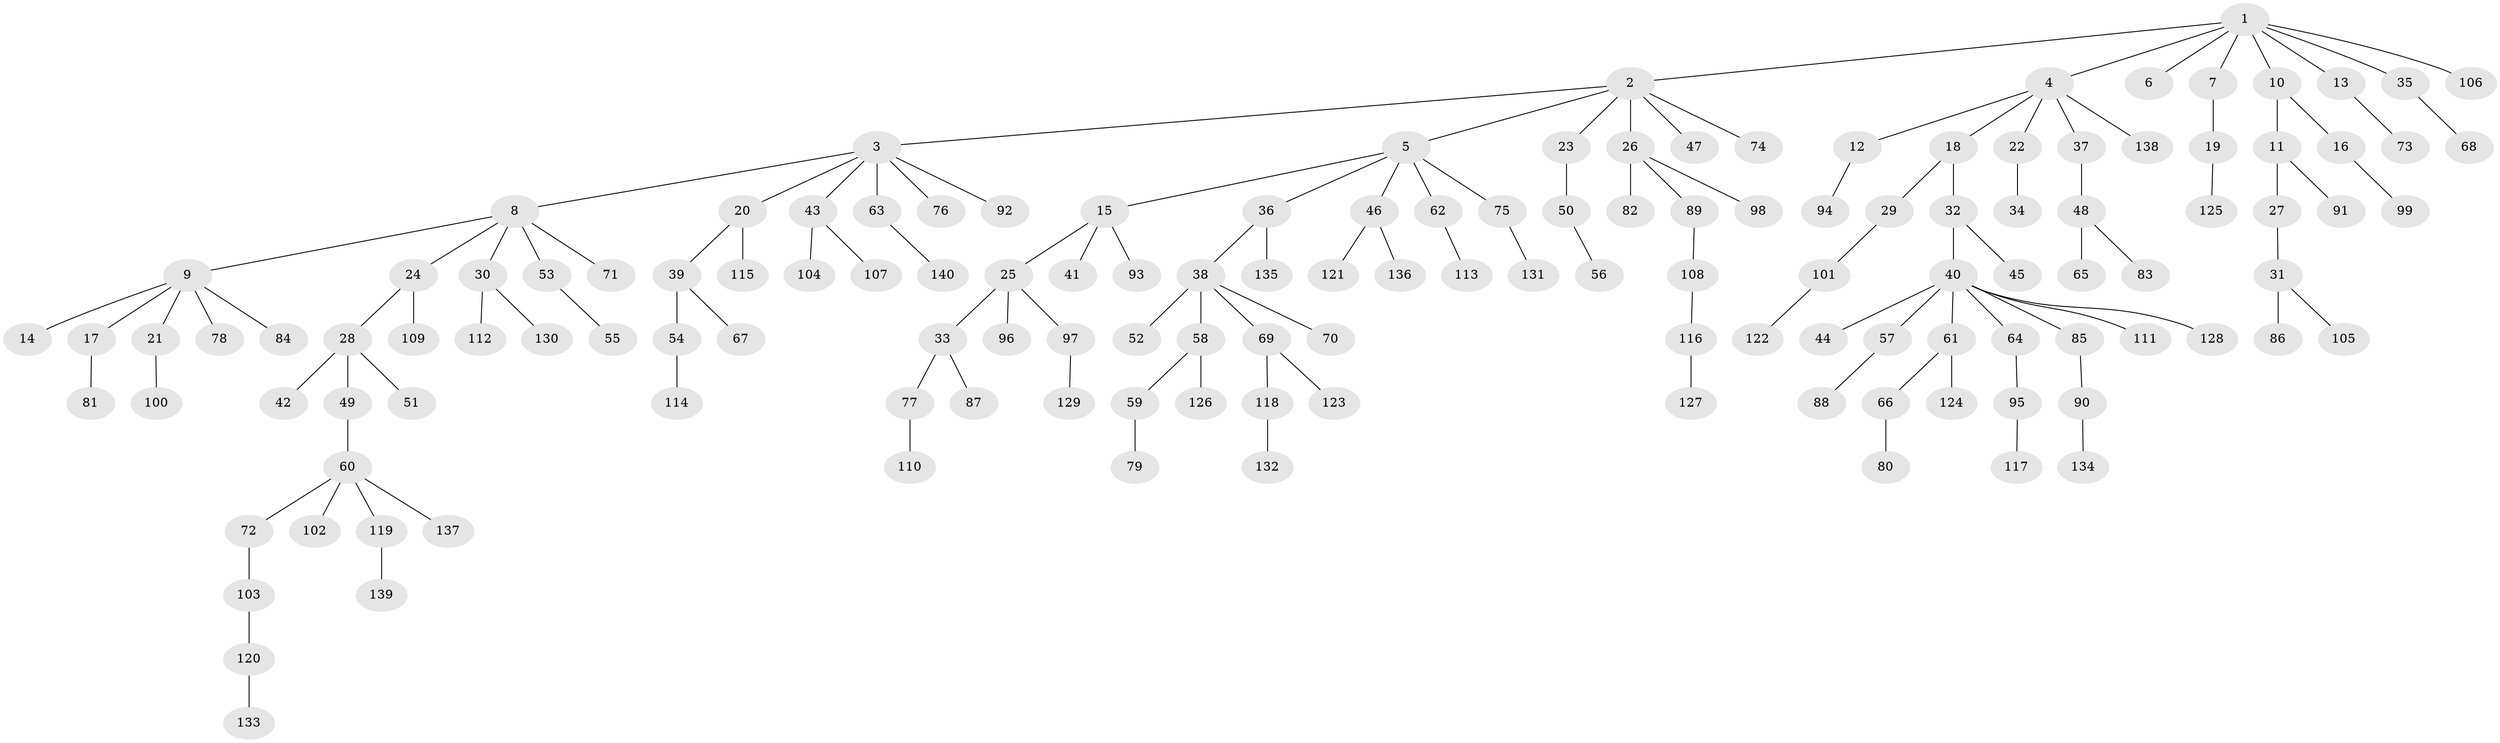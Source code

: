 // Generated by graph-tools (version 1.1) at 2025/53/03/09/25 04:53:31]
// undirected, 140 vertices, 139 edges
graph export_dot {
graph [start="1"]
  node [color=gray90,style=filled];
  1;
  2;
  3;
  4;
  5;
  6;
  7;
  8;
  9;
  10;
  11;
  12;
  13;
  14;
  15;
  16;
  17;
  18;
  19;
  20;
  21;
  22;
  23;
  24;
  25;
  26;
  27;
  28;
  29;
  30;
  31;
  32;
  33;
  34;
  35;
  36;
  37;
  38;
  39;
  40;
  41;
  42;
  43;
  44;
  45;
  46;
  47;
  48;
  49;
  50;
  51;
  52;
  53;
  54;
  55;
  56;
  57;
  58;
  59;
  60;
  61;
  62;
  63;
  64;
  65;
  66;
  67;
  68;
  69;
  70;
  71;
  72;
  73;
  74;
  75;
  76;
  77;
  78;
  79;
  80;
  81;
  82;
  83;
  84;
  85;
  86;
  87;
  88;
  89;
  90;
  91;
  92;
  93;
  94;
  95;
  96;
  97;
  98;
  99;
  100;
  101;
  102;
  103;
  104;
  105;
  106;
  107;
  108;
  109;
  110;
  111;
  112;
  113;
  114;
  115;
  116;
  117;
  118;
  119;
  120;
  121;
  122;
  123;
  124;
  125;
  126;
  127;
  128;
  129;
  130;
  131;
  132;
  133;
  134;
  135;
  136;
  137;
  138;
  139;
  140;
  1 -- 2;
  1 -- 4;
  1 -- 6;
  1 -- 7;
  1 -- 10;
  1 -- 13;
  1 -- 35;
  1 -- 106;
  2 -- 3;
  2 -- 5;
  2 -- 23;
  2 -- 26;
  2 -- 47;
  2 -- 74;
  3 -- 8;
  3 -- 20;
  3 -- 43;
  3 -- 63;
  3 -- 76;
  3 -- 92;
  4 -- 12;
  4 -- 18;
  4 -- 22;
  4 -- 37;
  4 -- 138;
  5 -- 15;
  5 -- 36;
  5 -- 46;
  5 -- 62;
  5 -- 75;
  7 -- 19;
  8 -- 9;
  8 -- 24;
  8 -- 30;
  8 -- 53;
  8 -- 71;
  9 -- 14;
  9 -- 17;
  9 -- 21;
  9 -- 78;
  9 -- 84;
  10 -- 11;
  10 -- 16;
  11 -- 27;
  11 -- 91;
  12 -- 94;
  13 -- 73;
  15 -- 25;
  15 -- 41;
  15 -- 93;
  16 -- 99;
  17 -- 81;
  18 -- 29;
  18 -- 32;
  19 -- 125;
  20 -- 39;
  20 -- 115;
  21 -- 100;
  22 -- 34;
  23 -- 50;
  24 -- 28;
  24 -- 109;
  25 -- 33;
  25 -- 96;
  25 -- 97;
  26 -- 82;
  26 -- 89;
  26 -- 98;
  27 -- 31;
  28 -- 42;
  28 -- 49;
  28 -- 51;
  29 -- 101;
  30 -- 112;
  30 -- 130;
  31 -- 86;
  31 -- 105;
  32 -- 40;
  32 -- 45;
  33 -- 77;
  33 -- 87;
  35 -- 68;
  36 -- 38;
  36 -- 135;
  37 -- 48;
  38 -- 52;
  38 -- 58;
  38 -- 69;
  38 -- 70;
  39 -- 54;
  39 -- 67;
  40 -- 44;
  40 -- 57;
  40 -- 61;
  40 -- 64;
  40 -- 85;
  40 -- 111;
  40 -- 128;
  43 -- 104;
  43 -- 107;
  46 -- 121;
  46 -- 136;
  48 -- 65;
  48 -- 83;
  49 -- 60;
  50 -- 56;
  53 -- 55;
  54 -- 114;
  57 -- 88;
  58 -- 59;
  58 -- 126;
  59 -- 79;
  60 -- 72;
  60 -- 102;
  60 -- 119;
  60 -- 137;
  61 -- 66;
  61 -- 124;
  62 -- 113;
  63 -- 140;
  64 -- 95;
  66 -- 80;
  69 -- 118;
  69 -- 123;
  72 -- 103;
  75 -- 131;
  77 -- 110;
  85 -- 90;
  89 -- 108;
  90 -- 134;
  95 -- 117;
  97 -- 129;
  101 -- 122;
  103 -- 120;
  108 -- 116;
  116 -- 127;
  118 -- 132;
  119 -- 139;
  120 -- 133;
}
